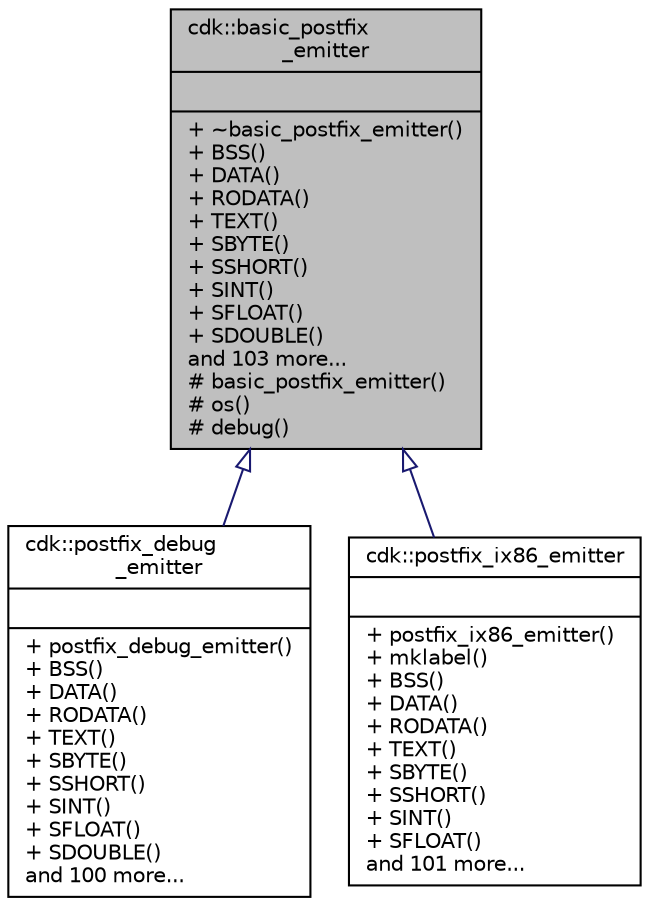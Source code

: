digraph "cdk::basic_postfix_emitter"
{
 // LATEX_PDF_SIZE
  edge [fontname="Helvetica",fontsize="10",labelfontname="Helvetica",labelfontsize="10"];
  node [fontname="Helvetica",fontsize="10",shape=record];
  Node1 [label="{cdk::basic_postfix\l_emitter\n||+ ~basic_postfix_emitter()\l+ BSS()\l+ DATA()\l+ RODATA()\l+ TEXT()\l+ SBYTE()\l+ SSHORT()\l+ SINT()\l+ SFLOAT()\l+ SDOUBLE()\land 103 more...\l# basic_postfix_emitter()\l# os()\l# debug()\l}",height=0.2,width=0.4,color="black", fillcolor="grey75", style="filled", fontcolor="black",tooltip=" "];
  Node1 -> Node2 [dir="back",color="midnightblue",fontsize="10",style="solid",arrowtail="onormal"];
  Node2 [label="{cdk::postfix_debug\l_emitter\n||+ postfix_debug_emitter()\l+ BSS()\l+ DATA()\l+ RODATA()\l+ TEXT()\l+ SBYTE()\l+ SSHORT()\l+ SINT()\l+ SFLOAT()\l+ SDOUBLE()\land 100 more...\l}",height=0.2,width=0.4,color="black", fillcolor="white", style="filled",URL="$classcdk_1_1postfix__debug__emitter.html",tooltip=" "];
  Node1 -> Node3 [dir="back",color="midnightblue",fontsize="10",style="solid",arrowtail="onormal"];
  Node3 [label="{cdk::postfix_ix86_emitter\n||+ postfix_ix86_emitter()\l+ mklabel()\l+ BSS()\l+ DATA()\l+ RODATA()\l+ TEXT()\l+ SBYTE()\l+ SSHORT()\l+ SINT()\l+ SFLOAT()\land 101 more...\l}",height=0.2,width=0.4,color="black", fillcolor="white", style="filled",URL="$classcdk_1_1postfix__ix86__emitter.html",tooltip=" "];
}
